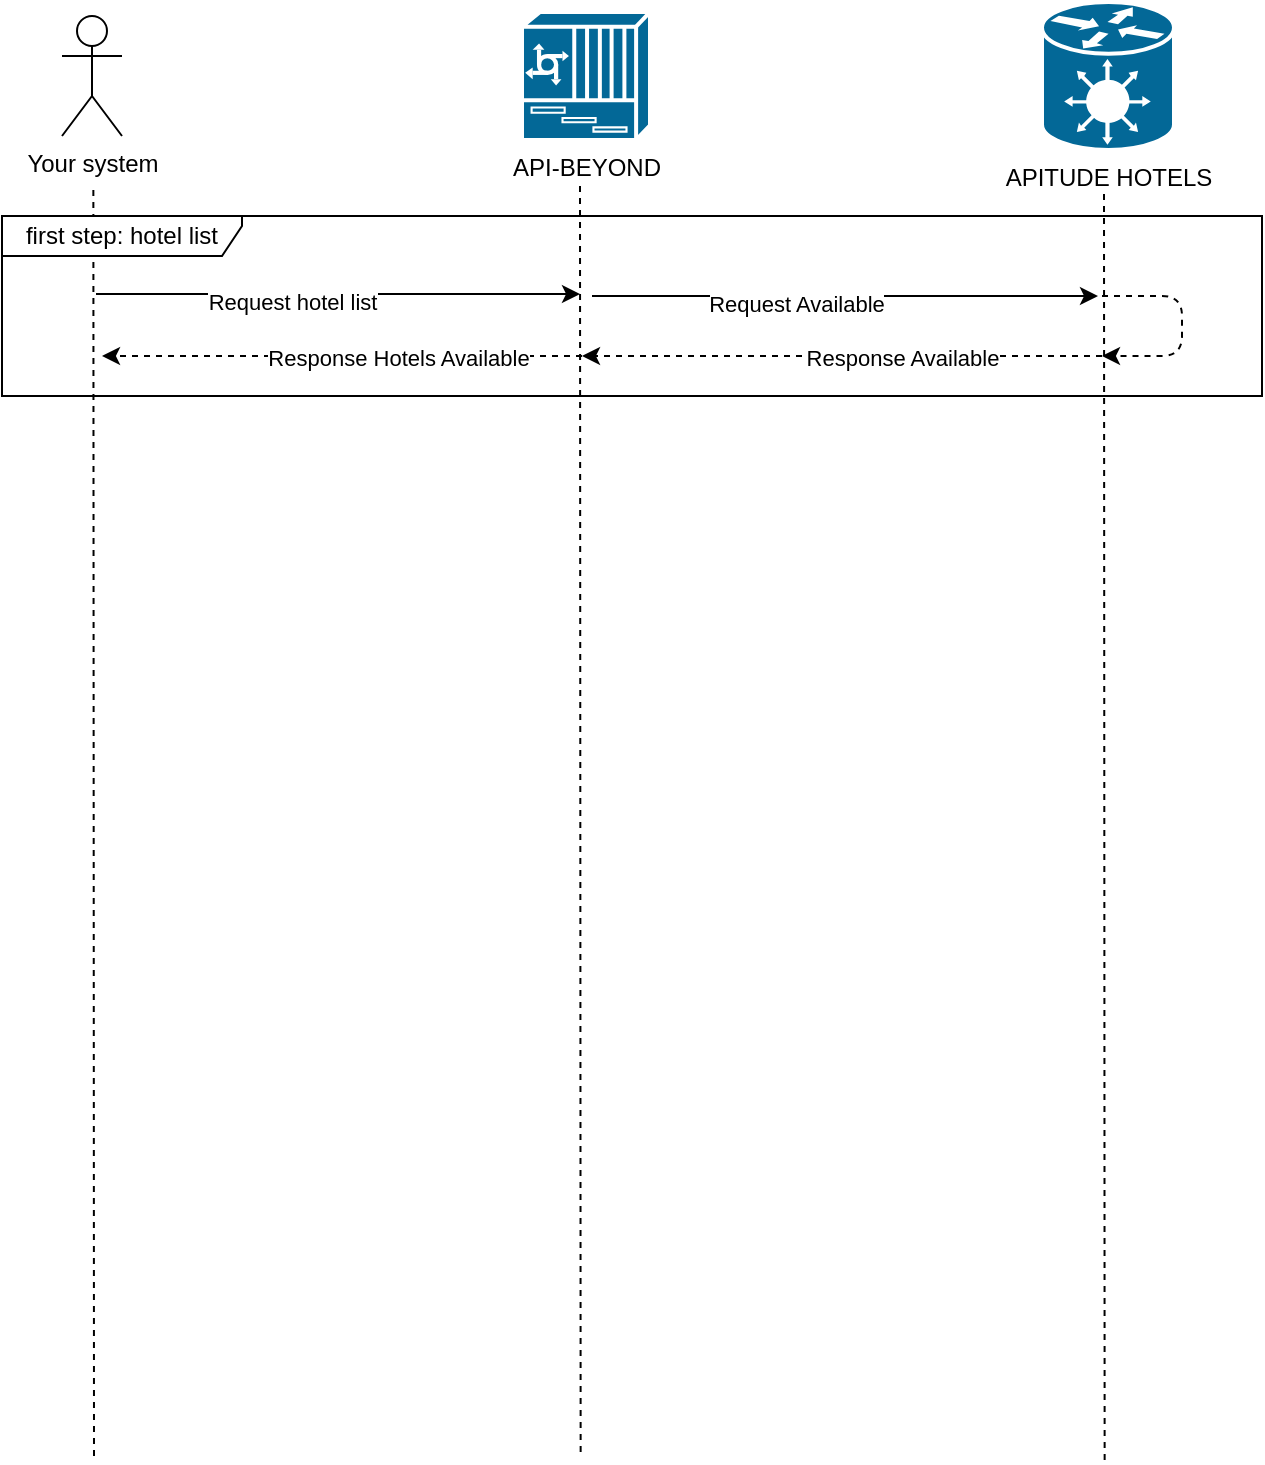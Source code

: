 <mxfile version="14.6.1" type="github"><diagram id="uI9NZhj-tiXMlV7Sy9HS" name="Page-1"><mxGraphModel dx="1382" dy="795" grid="1" gridSize="10" guides="1" tooltips="1" connect="1" arrows="1" fold="1" page="1" pageScale="1" pageWidth="827" pageHeight="1169" math="0" shadow="0"><root><mxCell id="0"/><mxCell id="1" parent="0"/><mxCell id="gHuZ6T7LDsbdSsrY7IHY-1" value="Your system" style="shape=umlActor;verticalLabelPosition=bottom;verticalAlign=top;html=1;outlineConnect=0;" parent="1" vertex="1"><mxGeometry x="120" y="80" width="30" height="60" as="geometry"/></mxCell><mxCell id="gHuZ6T7LDsbdSsrY7IHY-6" value="API-BEYOND" style="shape=mxgraph.cisco.misc.6700_series;html=1;pointerEvents=1;dashed=0;fillColor=#036897;strokeColor=#ffffff;strokeWidth=2;verticalLabelPosition=bottom;verticalAlign=top;align=center;outlineConnect=0;" parent="1" vertex="1"><mxGeometry x="350" y="78" width="64" height="64" as="geometry"/></mxCell><mxCell id="gHuZ6T7LDsbdSsrY7IHY-8" value="APITUDE HOTELS" style="shape=mxgraph.cisco.hubs_and_gateways.generic_gateway;html=1;pointerEvents=1;dashed=0;fillColor=#036897;strokeColor=#ffffff;strokeWidth=2;verticalLabelPosition=bottom;verticalAlign=top;align=center;outlineConnect=0;" parent="1" vertex="1"><mxGeometry x="610" y="73" width="66" height="74" as="geometry"/></mxCell><mxCell id="gHuZ6T7LDsbdSsrY7IHY-10" value="" style="endArrow=none;dashed=1;html=1;" parent="1" edge="1"><mxGeometry width="50" height="50" relative="1" as="geometry"><mxPoint x="136" y="800" as="sourcePoint"/><mxPoint x="135.682" y="167" as="targetPoint"/></mxGeometry></mxCell><mxCell id="gHuZ6T7LDsbdSsrY7IHY-11" value="first step: hotel list" style="shape=umlFrame;whiteSpace=wrap;html=1;width=120;height=20;" parent="1" vertex="1"><mxGeometry x="90" y="180" width="630" height="90" as="geometry"/></mxCell><mxCell id="gHuZ6T7LDsbdSsrY7IHY-12" value="" style="endArrow=none;dashed=1;html=1;" parent="1" edge="1"><mxGeometry width="50" height="50" relative="1" as="geometry"><mxPoint x="379.32" y="798" as="sourcePoint"/><mxPoint x="379.002" y="165" as="targetPoint"/></mxGeometry></mxCell><mxCell id="gHuZ6T7LDsbdSsrY7IHY-13" value="" style="endArrow=none;dashed=1;html=1;" parent="1" edge="1"><mxGeometry width="50" height="50" relative="1" as="geometry"><mxPoint x="641.32" y="802" as="sourcePoint"/><mxPoint x="641.002" y="169" as="targetPoint"/></mxGeometry></mxCell><mxCell id="gHuZ6T7LDsbdSsrY7IHY-14" value="" style="endArrow=classic;html=1;exitX=0.095;exitY=0.556;exitDx=0;exitDy=0;exitPerimeter=0;" parent="1" edge="1"><mxGeometry width="50" height="50" relative="1" as="geometry"><mxPoint x="137" y="219" as="sourcePoint"/><mxPoint x="379" y="219" as="targetPoint"/></mxGeometry></mxCell><mxCell id="gHuZ6T7LDsbdSsrY7IHY-15" value="Request hotel list" style="edgeLabel;html=1;align=center;verticalAlign=middle;resizable=0;points=[];" parent="gHuZ6T7LDsbdSsrY7IHY-14" vertex="1" connectable="0"><mxGeometry x="-0.196" y="-4" relative="1" as="geometry"><mxPoint as="offset"/></mxGeometry></mxCell><mxCell id="gHuZ6T7LDsbdSsrY7IHY-16" value="" style="endArrow=classic;html=1;exitX=0.095;exitY=0.556;exitDx=0;exitDy=0;exitPerimeter=0;" parent="1" edge="1"><mxGeometry width="50" height="50" relative="1" as="geometry"><mxPoint x="385" y="220.0" as="sourcePoint"/><mxPoint x="638" y="220.0" as="targetPoint"/></mxGeometry></mxCell><mxCell id="gHuZ6T7LDsbdSsrY7IHY-17" value="Request Available" style="edgeLabel;html=1;align=center;verticalAlign=middle;resizable=0;points=[];" parent="gHuZ6T7LDsbdSsrY7IHY-16" vertex="1" connectable="0"><mxGeometry x="-0.196" y="-4" relative="1" as="geometry"><mxPoint as="offset"/></mxGeometry></mxCell><mxCell id="gHuZ6T7LDsbdSsrY7IHY-21" value="" style="endArrow=classic;html=1;dashed=1;" parent="1" edge="1"><mxGeometry width="50" height="50" relative="1" as="geometry"><mxPoint x="640" y="220" as="sourcePoint"/><mxPoint x="640" y="250" as="targetPoint"/><Array as="points"><mxPoint x="680" y="220"/><mxPoint x="680" y="250"/></Array></mxGeometry></mxCell><mxCell id="gHuZ6T7LDsbdSsrY7IHY-23" value="" style="endArrow=classic;html=1;dashed=1;" parent="1" edge="1"><mxGeometry width="50" height="50" relative="1" as="geometry"><mxPoint x="640" y="250" as="sourcePoint"/><mxPoint x="380" y="250" as="targetPoint"/></mxGeometry></mxCell><mxCell id="gHuZ6T7LDsbdSsrY7IHY-24" value="Response Available" style="edgeLabel;html=1;align=center;verticalAlign=middle;resizable=0;points=[];" parent="gHuZ6T7LDsbdSsrY7IHY-23" vertex="1" connectable="0"><mxGeometry x="-0.231" y="1" relative="1" as="geometry"><mxPoint as="offset"/></mxGeometry></mxCell><mxCell id="gHuZ6T7LDsbdSsrY7IHY-25" value="" style="endArrow=classic;html=1;dashed=1;" parent="1" edge="1"><mxGeometry width="50" height="50" relative="1" as="geometry"><mxPoint x="380" y="250" as="sourcePoint"/><mxPoint x="140" y="250" as="targetPoint"/></mxGeometry></mxCell><mxCell id="gHuZ6T7LDsbdSsrY7IHY-26" value="Response Hotels Available" style="edgeLabel;html=1;align=center;verticalAlign=middle;resizable=0;points=[];" parent="gHuZ6T7LDsbdSsrY7IHY-25" vertex="1" connectable="0"><mxGeometry x="-0.231" y="1" relative="1" as="geometry"><mxPoint as="offset"/></mxGeometry></mxCell></root></mxGraphModel></diagram></mxfile>